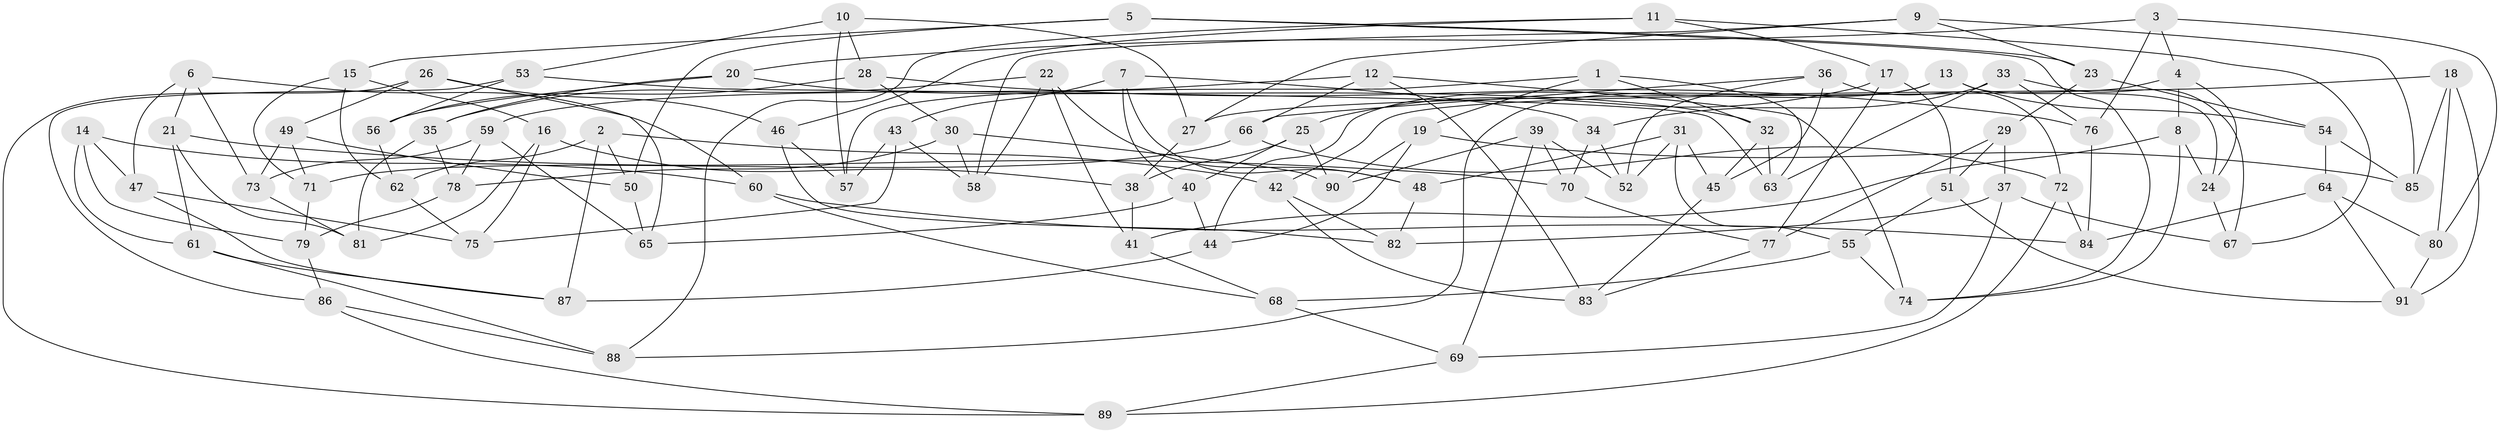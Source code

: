 // coarse degree distribution, {5: 0.07142857142857142, 6: 0.5535714285714286, 4: 0.3392857142857143, 3: 0.03571428571428571}
// Generated by graph-tools (version 1.1) at 2025/52/02/27/25 19:52:27]
// undirected, 91 vertices, 182 edges
graph export_dot {
graph [start="1"]
  node [color=gray90,style=filled];
  1;
  2;
  3;
  4;
  5;
  6;
  7;
  8;
  9;
  10;
  11;
  12;
  13;
  14;
  15;
  16;
  17;
  18;
  19;
  20;
  21;
  22;
  23;
  24;
  25;
  26;
  27;
  28;
  29;
  30;
  31;
  32;
  33;
  34;
  35;
  36;
  37;
  38;
  39;
  40;
  41;
  42;
  43;
  44;
  45;
  46;
  47;
  48;
  49;
  50;
  51;
  52;
  53;
  54;
  55;
  56;
  57;
  58;
  59;
  60;
  61;
  62;
  63;
  64;
  65;
  66;
  67;
  68;
  69;
  70;
  71;
  72;
  73;
  74;
  75;
  76;
  77;
  78;
  79;
  80;
  81;
  82;
  83;
  84;
  85;
  86;
  87;
  88;
  89;
  90;
  91;
  1 -- 63;
  1 -- 32;
  1 -- 19;
  1 -- 57;
  2 -- 50;
  2 -- 87;
  2 -- 42;
  2 -- 62;
  3 -- 20;
  3 -- 80;
  3 -- 76;
  3 -- 4;
  4 -- 24;
  4 -- 8;
  4 -- 42;
  5 -- 15;
  5 -- 23;
  5 -- 50;
  5 -- 74;
  6 -- 60;
  6 -- 73;
  6 -- 47;
  6 -- 21;
  7 -- 40;
  7 -- 48;
  7 -- 43;
  7 -- 34;
  8 -- 24;
  8 -- 74;
  8 -- 41;
  9 -- 27;
  9 -- 23;
  9 -- 58;
  9 -- 85;
  10 -- 57;
  10 -- 28;
  10 -- 53;
  10 -- 27;
  11 -- 88;
  11 -- 67;
  11 -- 17;
  11 -- 46;
  12 -- 66;
  12 -- 74;
  12 -- 83;
  12 -- 59;
  13 -- 24;
  13 -- 44;
  13 -- 88;
  13 -- 54;
  14 -- 47;
  14 -- 60;
  14 -- 79;
  14 -- 61;
  15 -- 62;
  15 -- 16;
  15 -- 71;
  16 -- 81;
  16 -- 75;
  16 -- 38;
  17 -- 77;
  17 -- 51;
  17 -- 25;
  18 -- 27;
  18 -- 85;
  18 -- 80;
  18 -- 91;
  19 -- 90;
  19 -- 44;
  19 -- 85;
  20 -- 35;
  20 -- 32;
  20 -- 56;
  21 -- 81;
  21 -- 61;
  21 -- 70;
  22 -- 58;
  22 -- 48;
  22 -- 41;
  22 -- 35;
  23 -- 29;
  23 -- 54;
  24 -- 67;
  25 -- 38;
  25 -- 40;
  25 -- 90;
  26 -- 65;
  26 -- 46;
  26 -- 89;
  26 -- 49;
  27 -- 38;
  28 -- 56;
  28 -- 76;
  28 -- 30;
  29 -- 51;
  29 -- 37;
  29 -- 77;
  30 -- 90;
  30 -- 78;
  30 -- 58;
  31 -- 55;
  31 -- 45;
  31 -- 48;
  31 -- 52;
  32 -- 45;
  32 -- 63;
  33 -- 67;
  33 -- 63;
  33 -- 76;
  33 -- 34;
  34 -- 52;
  34 -- 70;
  35 -- 78;
  35 -- 81;
  36 -- 72;
  36 -- 52;
  36 -- 66;
  36 -- 45;
  37 -- 82;
  37 -- 67;
  37 -- 69;
  38 -- 41;
  39 -- 52;
  39 -- 69;
  39 -- 70;
  39 -- 90;
  40 -- 65;
  40 -- 44;
  41 -- 68;
  42 -- 82;
  42 -- 83;
  43 -- 57;
  43 -- 58;
  43 -- 75;
  44 -- 87;
  45 -- 83;
  46 -- 57;
  46 -- 82;
  47 -- 87;
  47 -- 75;
  48 -- 82;
  49 -- 71;
  49 -- 50;
  49 -- 73;
  50 -- 65;
  51 -- 55;
  51 -- 91;
  53 -- 63;
  53 -- 86;
  53 -- 56;
  54 -- 85;
  54 -- 64;
  55 -- 68;
  55 -- 74;
  56 -- 62;
  59 -- 73;
  59 -- 78;
  59 -- 65;
  60 -- 84;
  60 -- 68;
  61 -- 87;
  61 -- 88;
  62 -- 75;
  64 -- 91;
  64 -- 84;
  64 -- 80;
  66 -- 72;
  66 -- 71;
  68 -- 69;
  69 -- 89;
  70 -- 77;
  71 -- 79;
  72 -- 84;
  72 -- 89;
  73 -- 81;
  76 -- 84;
  77 -- 83;
  78 -- 79;
  79 -- 86;
  80 -- 91;
  86 -- 89;
  86 -- 88;
}
